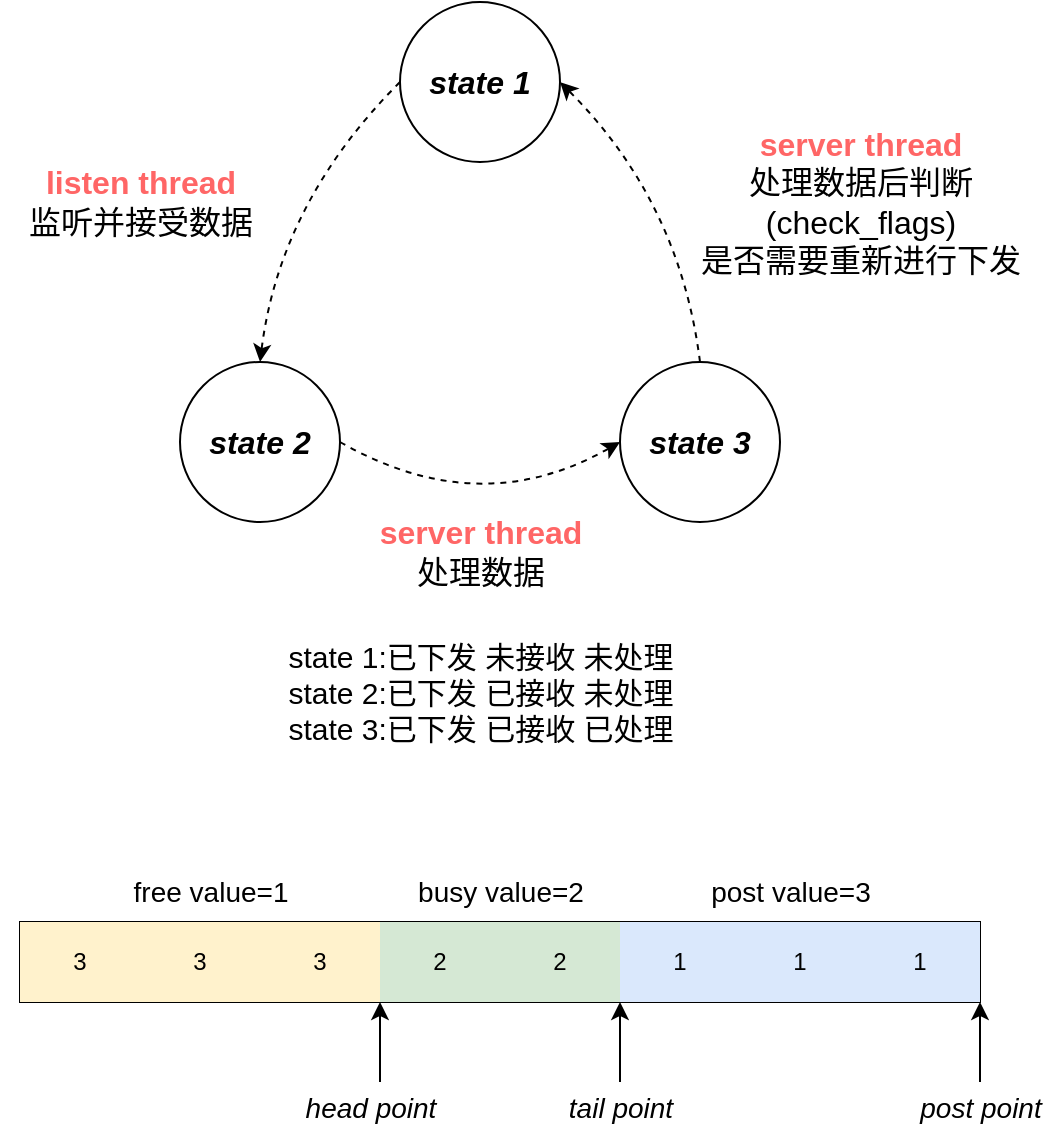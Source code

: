 <mxfile version="26.1.0">
  <diagram name="第 1 页" id="QZH9eNeMx0_RC6ZT2r4q">
    <mxGraphModel dx="2074" dy="1147" grid="1" gridSize="10" guides="1" tooltips="1" connect="1" arrows="1" fold="1" page="1" pageScale="1" pageWidth="827" pageHeight="1169" math="0" shadow="0">
      <root>
        <mxCell id="0" />
        <mxCell id="1" parent="0" />
        <mxCell id="isdiNbWWaXd230JqlOaV-1" value="&lt;font style=&quot;font-size: 16px;&quot;&gt;&lt;b&gt;&lt;i&gt;state 1&lt;/i&gt;&lt;/b&gt;&lt;/font&gt;" style="ellipse;whiteSpace=wrap;html=1;aspect=fixed;" vertex="1" parent="1">
          <mxGeometry x="360" y="190" width="80" height="80" as="geometry" />
        </mxCell>
        <mxCell id="isdiNbWWaXd230JqlOaV-2" value="&lt;font style=&quot;font-size: 16px;&quot;&gt;&lt;b&gt;&lt;i&gt;state 2&lt;/i&gt;&lt;/b&gt;&lt;/font&gt;" style="ellipse;whiteSpace=wrap;html=1;aspect=fixed;" vertex="1" parent="1">
          <mxGeometry x="250" y="370" width="80" height="80" as="geometry" />
        </mxCell>
        <mxCell id="isdiNbWWaXd230JqlOaV-3" value="&lt;font style=&quot;font-size: 16px;&quot;&gt;&lt;b&gt;&lt;i&gt;state 3&lt;/i&gt;&lt;/b&gt;&lt;/font&gt;" style="ellipse;whiteSpace=wrap;html=1;aspect=fixed;" vertex="1" parent="1">
          <mxGeometry x="470" y="370" width="80" height="80" as="geometry" />
        </mxCell>
        <mxCell id="isdiNbWWaXd230JqlOaV-4" value="" style="endArrow=classic;html=1;rounded=0;curved=1;exitX=0;exitY=0.5;exitDx=0;exitDy=0;entryX=0.5;entryY=0;entryDx=0;entryDy=0;dashed=1;" edge="1" parent="1" source="isdiNbWWaXd230JqlOaV-1" target="isdiNbWWaXd230JqlOaV-2">
          <mxGeometry width="50" height="50" relative="1" as="geometry">
            <mxPoint x="390" y="610" as="sourcePoint" />
            <mxPoint x="400" y="500" as="targetPoint" />
            <Array as="points">
              <mxPoint x="300" y="290" />
            </Array>
          </mxGeometry>
        </mxCell>
        <mxCell id="isdiNbWWaXd230JqlOaV-5" value="" style="endArrow=classic;html=1;rounded=0;curved=1;exitX=1;exitY=0.5;exitDx=0;exitDy=0;entryX=0;entryY=0.5;entryDx=0;entryDy=0;dashed=1;" edge="1" parent="1" source="isdiNbWWaXd230JqlOaV-2" target="isdiNbWWaXd230JqlOaV-3">
          <mxGeometry width="50" height="50" relative="1" as="geometry">
            <mxPoint x="370" y="240" as="sourcePoint" />
            <mxPoint x="300" y="380" as="targetPoint" />
            <Array as="points">
              <mxPoint x="400" y="450" />
            </Array>
          </mxGeometry>
        </mxCell>
        <mxCell id="isdiNbWWaXd230JqlOaV-6" value="" style="endArrow=classic;html=1;rounded=0;curved=1;exitX=0.5;exitY=0;exitDx=0;exitDy=0;entryX=1;entryY=0.5;entryDx=0;entryDy=0;dashed=1;" edge="1" parent="1" source="isdiNbWWaXd230JqlOaV-3" target="isdiNbWWaXd230JqlOaV-1">
          <mxGeometry width="50" height="50" relative="1" as="geometry">
            <mxPoint x="370" y="240" as="sourcePoint" />
            <mxPoint x="300" y="380" as="targetPoint" />
            <Array as="points">
              <mxPoint x="500" y="290" />
            </Array>
          </mxGeometry>
        </mxCell>
        <mxCell id="isdiNbWWaXd230JqlOaV-7" value="&lt;font style=&quot;font-size: 16px; color: rgb(255, 102, 102);&quot;&gt;&lt;b style=&quot;&quot;&gt;listen thread&lt;/b&gt;&lt;/font&gt;&lt;div&gt;&lt;font style=&quot;font-size: 16px;&quot;&gt;监听并接受数据&lt;/font&gt;&lt;/div&gt;" style="text;html=1;align=center;verticalAlign=middle;resizable=0;points=[];autosize=1;strokeColor=none;fillColor=none;" vertex="1" parent="1">
          <mxGeometry x="160" y="265" width="140" height="50" as="geometry" />
        </mxCell>
        <mxCell id="isdiNbWWaXd230JqlOaV-8" value="&lt;font style=&quot;font-size: 16px; background-color: light-dark(#ffffff, var(--ge-dark-color, #121212)); color: rgb(255, 102, 102);&quot;&gt;&lt;b&gt;server thread&lt;/b&gt;&lt;/font&gt;&lt;div&gt;&lt;span style=&quot;font-size: 16px;&quot;&gt;处理数据后判断&lt;/span&gt;&lt;/div&gt;&lt;div&gt;&lt;span style=&quot;font-size: 16px;&quot;&gt;(check_flags)&lt;/span&gt;&lt;/div&gt;&lt;div&gt;&lt;span style=&quot;font-size: 16px;&quot;&gt;是否需要重新进行下发&lt;/span&gt;&lt;/div&gt;" style="text;html=1;align=center;verticalAlign=middle;resizable=0;points=[];autosize=1;strokeColor=none;fillColor=none;" vertex="1" parent="1">
          <mxGeometry x="500" y="245" width="180" height="90" as="geometry" />
        </mxCell>
        <mxCell id="isdiNbWWaXd230JqlOaV-9" value="&lt;font style=&quot;font-size: 16px; color: rgb(255, 102, 102);&quot;&gt;&lt;b&gt;server thread&lt;/b&gt;&lt;/font&gt;&lt;div&gt;&lt;font style=&quot;font-size: 16px;&quot;&gt;处理数据&lt;/font&gt;&lt;/div&gt;" style="text;html=1;align=center;verticalAlign=middle;resizable=0;points=[];autosize=1;strokeColor=none;fillColor=none;" vertex="1" parent="1">
          <mxGeometry x="340" y="440" width="120" height="50" as="geometry" />
        </mxCell>
        <mxCell id="isdiNbWWaXd230JqlOaV-10" value="&lt;font style=&quot;font-size: 15px;&quot;&gt;state 1:已下发 未接收 未处理&lt;/font&gt;&lt;div&gt;&lt;font style=&quot;font-size: 15px;&quot;&gt;state 2:已下发 已接收 未处理&lt;/font&gt;&lt;/div&gt;&lt;div&gt;&lt;font style=&quot;font-size: 15px;&quot;&gt;state 3:已下发 已接收 已处理&lt;/font&gt;&lt;/div&gt;" style="text;html=1;align=center;verticalAlign=middle;resizable=0;points=[];autosize=1;strokeColor=none;fillColor=none;" vertex="1" parent="1">
          <mxGeometry x="290" y="500" width="220" height="70" as="geometry" />
        </mxCell>
        <mxCell id="isdiNbWWaXd230JqlOaV-24" value="" style="shape=partialRectangle;html=1;whiteSpace=wrap;connectable=0;strokeColor=inherit;overflow=hidden;fillColor=none;top=0;left=0;bottom=0;right=0;pointerEvents=1;fontSize=16;" vertex="1" parent="1">
          <mxGeometry x="207" y="670" width="66" height="40" as="geometry">
            <mxRectangle width="66" height="40" as="alternateBounds" />
          </mxGeometry>
        </mxCell>
        <mxCell id="isdiNbWWaXd230JqlOaV-25" value="" style="shape=table;startSize=0;container=1;collapsible=0;childLayout=tableLayout;" vertex="1" parent="1">
          <mxGeometry x="170" y="650" width="480" height="40" as="geometry" />
        </mxCell>
        <mxCell id="isdiNbWWaXd230JqlOaV-26" value="" style="shape=tableRow;horizontal=0;startSize=0;swimlaneHead=0;swimlaneBody=0;strokeColor=inherit;top=0;left=0;bottom=0;right=0;collapsible=0;dropTarget=0;fillColor=none;points=[[0,0.5],[1,0.5]];portConstraint=eastwest;" vertex="1" parent="isdiNbWWaXd230JqlOaV-25">
          <mxGeometry width="480" height="40" as="geometry" />
        </mxCell>
        <mxCell id="isdiNbWWaXd230JqlOaV-27" value="3" style="shape=partialRectangle;html=1;whiteSpace=wrap;connectable=0;strokeColor=#d6b656;overflow=hidden;fillColor=#fff2cc;top=0;left=0;bottom=0;right=0;pointerEvents=1;" vertex="1" parent="isdiNbWWaXd230JqlOaV-26">
          <mxGeometry width="60" height="40" as="geometry">
            <mxRectangle width="60" height="40" as="alternateBounds" />
          </mxGeometry>
        </mxCell>
        <mxCell id="isdiNbWWaXd230JqlOaV-28" value="3" style="shape=partialRectangle;html=1;whiteSpace=wrap;connectable=0;strokeColor=#d6b656;overflow=hidden;fillColor=#fff2cc;top=0;left=0;bottom=0;right=0;pointerEvents=1;" vertex="1" parent="isdiNbWWaXd230JqlOaV-26">
          <mxGeometry x="60" width="60" height="40" as="geometry">
            <mxRectangle width="60" height="40" as="alternateBounds" />
          </mxGeometry>
        </mxCell>
        <mxCell id="isdiNbWWaXd230JqlOaV-29" value="3" style="shape=partialRectangle;html=1;whiteSpace=wrap;connectable=0;strokeColor=#d6b656;overflow=hidden;fillColor=#fff2cc;top=0;left=0;bottom=0;right=0;pointerEvents=1;" vertex="1" parent="isdiNbWWaXd230JqlOaV-26">
          <mxGeometry x="120" width="60" height="40" as="geometry">
            <mxRectangle width="60" height="40" as="alternateBounds" />
          </mxGeometry>
        </mxCell>
        <mxCell id="isdiNbWWaXd230JqlOaV-30" value="2" style="shape=partialRectangle;html=1;whiteSpace=wrap;connectable=0;strokeColor=#82b366;overflow=hidden;fillColor=#d5e8d4;top=0;left=0;bottom=0;right=0;pointerEvents=1;" vertex="1" parent="isdiNbWWaXd230JqlOaV-26">
          <mxGeometry x="180" width="60" height="40" as="geometry">
            <mxRectangle width="60" height="40" as="alternateBounds" />
          </mxGeometry>
        </mxCell>
        <mxCell id="isdiNbWWaXd230JqlOaV-31" value="2" style="shape=partialRectangle;html=1;whiteSpace=wrap;connectable=0;strokeColor=#82b366;overflow=hidden;fillColor=#d5e8d4;top=0;left=0;bottom=0;right=0;pointerEvents=1;" vertex="1" parent="isdiNbWWaXd230JqlOaV-26">
          <mxGeometry x="240" width="60" height="40" as="geometry">
            <mxRectangle width="60" height="40" as="alternateBounds" />
          </mxGeometry>
        </mxCell>
        <mxCell id="isdiNbWWaXd230JqlOaV-32" value="1" style="shape=partialRectangle;html=1;whiteSpace=wrap;connectable=0;strokeColor=#6c8ebf;overflow=hidden;fillColor=#dae8fc;top=0;left=0;bottom=0;right=0;pointerEvents=1;" vertex="1" parent="isdiNbWWaXd230JqlOaV-26">
          <mxGeometry x="300" width="60" height="40" as="geometry">
            <mxRectangle width="60" height="40" as="alternateBounds" />
          </mxGeometry>
        </mxCell>
        <mxCell id="isdiNbWWaXd230JqlOaV-33" value="1" style="shape=partialRectangle;html=1;whiteSpace=wrap;connectable=0;strokeColor=#6c8ebf;overflow=hidden;fillColor=#dae8fc;top=0;left=0;bottom=0;right=0;pointerEvents=1;" vertex="1" parent="isdiNbWWaXd230JqlOaV-26">
          <mxGeometry x="360" width="60" height="40" as="geometry">
            <mxRectangle width="60" height="40" as="alternateBounds" />
          </mxGeometry>
        </mxCell>
        <mxCell id="isdiNbWWaXd230JqlOaV-34" value="1" style="shape=partialRectangle;html=1;whiteSpace=wrap;connectable=0;strokeColor=#6c8ebf;overflow=hidden;fillColor=#dae8fc;top=0;left=0;bottom=0;right=0;pointerEvents=1;" vertex="1" parent="isdiNbWWaXd230JqlOaV-26">
          <mxGeometry x="420" width="60" height="40" as="geometry">
            <mxRectangle width="60" height="40" as="alternateBounds" />
          </mxGeometry>
        </mxCell>
        <mxCell id="isdiNbWWaXd230JqlOaV-35" value="" style="endArrow=classic;html=1;rounded=0;" edge="1" parent="1">
          <mxGeometry width="50" height="50" relative="1" as="geometry">
            <mxPoint x="470" y="730" as="sourcePoint" />
            <mxPoint x="470" y="690" as="targetPoint" />
          </mxGeometry>
        </mxCell>
        <mxCell id="isdiNbWWaXd230JqlOaV-36" value="" style="endArrow=classic;html=1;rounded=0;" edge="1" parent="1">
          <mxGeometry width="50" height="50" relative="1" as="geometry">
            <mxPoint x="650" y="730" as="sourcePoint" />
            <mxPoint x="650" y="690" as="targetPoint" />
          </mxGeometry>
        </mxCell>
        <mxCell id="isdiNbWWaXd230JqlOaV-37" value="&lt;font style=&quot;font-size: 14px;&quot;&gt;&lt;i&gt;post point&lt;/i&gt;&lt;/font&gt;" style="text;html=1;align=center;verticalAlign=middle;resizable=0;points=[];autosize=1;strokeColor=none;fillColor=none;" vertex="1" parent="1">
          <mxGeometry x="610" y="728" width="80" height="30" as="geometry" />
        </mxCell>
        <mxCell id="isdiNbWWaXd230JqlOaV-38" value="&lt;font style=&quot;font-size: 14px;&quot;&gt;&lt;i&gt;tail point&lt;/i&gt;&lt;/font&gt;" style="text;html=1;align=center;verticalAlign=middle;resizable=0;points=[];autosize=1;strokeColor=none;fillColor=none;" vertex="1" parent="1">
          <mxGeometry x="430" y="728" width="80" height="30" as="geometry" />
        </mxCell>
        <mxCell id="isdiNbWWaXd230JqlOaV-39" value="" style="endArrow=classic;html=1;rounded=0;" edge="1" parent="1">
          <mxGeometry width="50" height="50" relative="1" as="geometry">
            <mxPoint x="350" y="730" as="sourcePoint" />
            <mxPoint x="350" y="690" as="targetPoint" />
          </mxGeometry>
        </mxCell>
        <mxCell id="isdiNbWWaXd230JqlOaV-40" value="&lt;font style=&quot;font-size: 14px;&quot;&gt;&lt;i&gt;head point&lt;/i&gt;&lt;/font&gt;" style="text;html=1;align=center;verticalAlign=middle;resizable=0;points=[];autosize=1;strokeColor=none;fillColor=none;" vertex="1" parent="1">
          <mxGeometry x="300" y="728" width="90" height="30" as="geometry" />
        </mxCell>
        <mxCell id="isdiNbWWaXd230JqlOaV-41" value="&lt;font style=&quot;font-size: 14px;&quot;&gt;post value=3&lt;/font&gt;" style="text;html=1;align=center;verticalAlign=middle;resizable=0;points=[];autosize=1;strokeColor=none;fillColor=none;" vertex="1" parent="1">
          <mxGeometry x="505" y="620" width="100" height="30" as="geometry" />
        </mxCell>
        <mxCell id="isdiNbWWaXd230JqlOaV-42" value="&lt;font style=&quot;font-size: 14px;&quot;&gt;busy value=2&lt;/font&gt;" style="text;html=1;align=center;verticalAlign=middle;resizable=0;points=[];autosize=1;strokeColor=none;fillColor=none;" vertex="1" parent="1">
          <mxGeometry x="355" y="620" width="110" height="30" as="geometry" />
        </mxCell>
        <mxCell id="isdiNbWWaXd230JqlOaV-43" value="&lt;font style=&quot;font-size: 14px;&quot;&gt;free value=1&lt;/font&gt;" style="text;html=1;align=center;verticalAlign=middle;resizable=0;points=[];autosize=1;strokeColor=none;fillColor=none;" vertex="1" parent="1">
          <mxGeometry x="215" y="620" width="100" height="30" as="geometry" />
        </mxCell>
      </root>
    </mxGraphModel>
  </diagram>
</mxfile>
